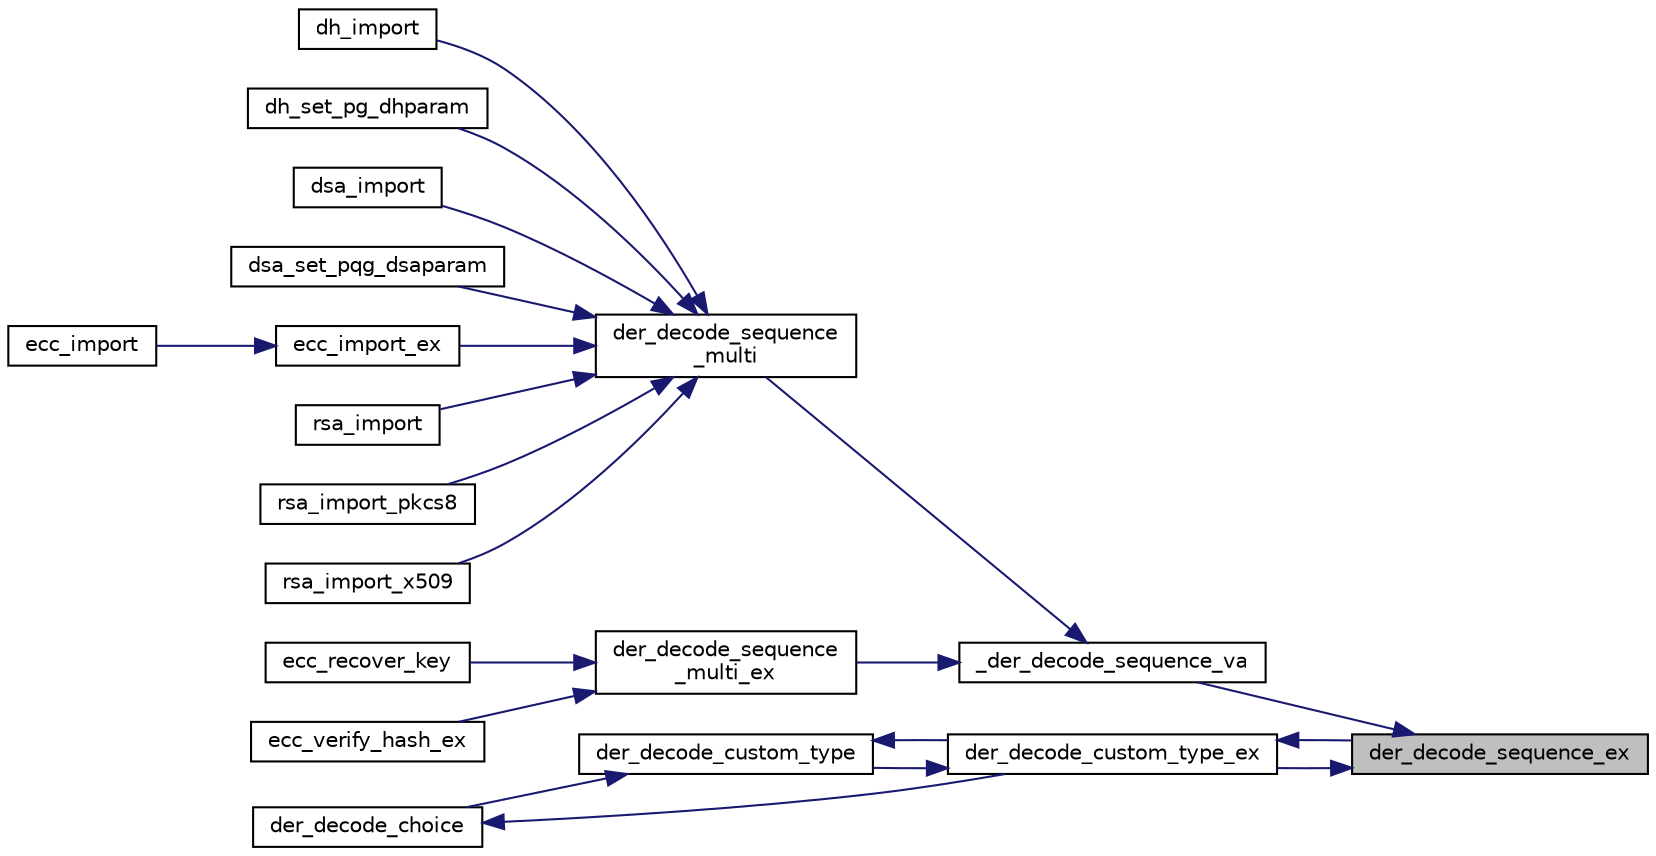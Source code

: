 digraph "der_decode_sequence_ex"
{
 // LATEX_PDF_SIZE
  edge [fontname="Helvetica",fontsize="10",labelfontname="Helvetica",labelfontsize="10"];
  node [fontname="Helvetica",fontsize="10",shape=record];
  rankdir="RL";
  Node52 [label="der_decode_sequence_ex",height=0.2,width=0.4,color="black", fillcolor="grey75", style="filled", fontcolor="black",tooltip="Decode a SEQUENCE."];
  Node52 -> Node53 [dir="back",color="midnightblue",fontsize="10",style="solid",fontname="Helvetica"];
  Node53 [label="_der_decode_sequence_va",height=0.2,width=0.4,color="black", fillcolor="white", style="filled",URL="$der__decode__sequence__multi_8c.html#a1c505b541a0ed6ddcdccc8ddcef9ed9e",tooltip="Decode a SEQUENCE type using a VA list."];
  Node53 -> Node54 [dir="back",color="midnightblue",fontsize="10",style="solid",fontname="Helvetica"];
  Node54 [label="der_decode_sequence\l_multi",height=0.2,width=0.4,color="black", fillcolor="white", style="filled",URL="$der__decode__sequence__multi_8c.html#a6d86b670c8f3801b0fe6e2cd544df678",tooltip="Decode a SEQUENCE type using a VA list."];
  Node54 -> Node55 [dir="back",color="midnightblue",fontsize="10",style="solid",fontname="Helvetica"];
  Node55 [label="dh_import",height=0.2,width=0.4,color="black", fillcolor="white", style="filled",URL="$dh__import_8c.html#aeae7c65a0d0671f62d259baa98160874",tooltip="Import a DH key from a binary packet."];
  Node54 -> Node56 [dir="back",color="midnightblue",fontsize="10",style="solid",fontname="Helvetica"];
  Node56 [label="dh_set_pg_dhparam",height=0.2,width=0.4,color="black", fillcolor="white", style="filled",URL="$dh__set__pg__dhparam_8c.html#a442807cd759a5df755d184f894be3fe3",tooltip="Import DH key parts p and g from dhparam."];
  Node54 -> Node57 [dir="back",color="midnightblue",fontsize="10",style="solid",fontname="Helvetica"];
  Node57 [label="dsa_import",height=0.2,width=0.4,color="black", fillcolor="white", style="filled",URL="$dsa__import_8c.html#ab814d8871b40e7f60c3ed6a16990dac2",tooltip="Import a DSA key."];
  Node54 -> Node58 [dir="back",color="midnightblue",fontsize="10",style="solid",fontname="Helvetica"];
  Node58 [label="dsa_set_pqg_dsaparam",height=0.2,width=0.4,color="black", fillcolor="white", style="filled",URL="$dsa__set__pqg__dsaparam_8c.html#a81296ca7f683d91e0bf24c2b747044e4",tooltip="Import DSA's p, q & g from dsaparam."];
  Node54 -> Node59 [dir="back",color="midnightblue",fontsize="10",style="solid",fontname="Helvetica"];
  Node59 [label="ecc_import_ex",height=0.2,width=0.4,color="black", fillcolor="white", style="filled",URL="$ecc__import_8c.html#ab9bceabc3a4d16f6b714325ac383e024",tooltip="Import an ECC key from a binary packet, using user supplied domain params rather than one of the NIST..."];
  Node59 -> Node60 [dir="back",color="midnightblue",fontsize="10",style="solid",fontname="Helvetica"];
  Node60 [label="ecc_import",height=0.2,width=0.4,color="black", fillcolor="white", style="filled",URL="$ecc__import_8c.html#aa2f73e9fe5de2132d2716638e2ff7ca8",tooltip="Import an ECC key from a binary packet."];
  Node54 -> Node61 [dir="back",color="midnightblue",fontsize="10",style="solid",fontname="Helvetica"];
  Node61 [label="rsa_import",height=0.2,width=0.4,color="black", fillcolor="white", style="filled",URL="$rsa__import_8c.html#aa80aefb08a282afe02c308cc19879d05",tooltip="Import an RSAPublicKey or RSAPrivateKey [two-prime only, only support >= 1024-bit keys,..."];
  Node54 -> Node62 [dir="back",color="midnightblue",fontsize="10",style="solid",fontname="Helvetica"];
  Node62 [label="rsa_import_pkcs8",height=0.2,width=0.4,color="black", fillcolor="white", style="filled",URL="$rsa__import__pkcs8_8c.html#a3d44c6233a326316f7fb01c9d834fad4",tooltip="Import an RSAPublicKey or RSAPrivateKey in PKCS#8 format."];
  Node54 -> Node63 [dir="back",color="midnightblue",fontsize="10",style="solid",fontname="Helvetica"];
  Node63 [label="rsa_import_x509",height=0.2,width=0.4,color="black", fillcolor="white", style="filled",URL="$rsa__import__x509_8c.html#af7fd232bdc803e8d3f8a109dc171110d",tooltip="Import an RSA key from a X.509 certificate."];
  Node53 -> Node64 [dir="back",color="midnightblue",fontsize="10",style="solid",fontname="Helvetica"];
  Node64 [label="der_decode_sequence\l_multi_ex",height=0.2,width=0.4,color="black", fillcolor="white", style="filled",URL="$der__decode__sequence__multi_8c.html#ab5141cf36663054d9ec6e46ed6909fce",tooltip="Decode a SEQUENCE type using a VA list."];
  Node64 -> Node65 [dir="back",color="midnightblue",fontsize="10",style="solid",fontname="Helvetica"];
  Node65 [label="ecc_recover_key",height=0.2,width=0.4,color="black", fillcolor="white", style="filled",URL="$ecc__recover__key_8c.html#a42d1c0f03dd10a8ea98836bab2c1e6c6",tooltip="Recover ECC public key from signature and hash."];
  Node64 -> Node66 [dir="back",color="midnightblue",fontsize="10",style="solid",fontname="Helvetica"];
  Node66 [label="ecc_verify_hash_ex",height=0.2,width=0.4,color="black", fillcolor="white", style="filled",URL="$ecc__verify__hash_8c.html#a6c4f6d0c99e8dbcff4e1064179f20214",tooltip="Verify an ECC signature in RFC7518 format."];
  Node52 -> Node67 [dir="back",color="midnightblue",fontsize="10",style="solid",fontname="Helvetica"];
  Node67 [label="der_decode_custom_type_ex",height=0.2,width=0.4,color="black", fillcolor="white", style="filled",URL="$der__decode__custom__type_8c.html#aaa3acc13042e5d9244ac279a354775fe",tooltip="Extended-decode a Custom type."];
  Node67 -> Node68 [dir="back",color="midnightblue",fontsize="10",style="solid",fontname="Helvetica"];
  Node68 [label="der_decode_custom_type",height=0.2,width=0.4,color="black", fillcolor="white", style="filled",URL="$der__decode__custom__type_8c.html#a698f6c64586707819ebd6f90a14264e8",tooltip="Decode a Custom type."];
  Node68 -> Node69 [dir="back",color="midnightblue",fontsize="10",style="solid",fontname="Helvetica"];
  Node69 [label="der_decode_choice",height=0.2,width=0.4,color="black", fillcolor="white", style="filled",URL="$der__decode__choice_8c.html#abbc3f8406cbf0c2d75b1c801192dcad4",tooltip="Decode a CHOICE."];
  Node69 -> Node67 [dir="back",color="midnightblue",fontsize="10",style="solid",fontname="Helvetica"];
  Node68 -> Node67 [dir="back",color="midnightblue",fontsize="10",style="solid",fontname="Helvetica"];
  Node67 -> Node52 [dir="back",color="midnightblue",fontsize="10",style="solid",fontname="Helvetica"];
}
